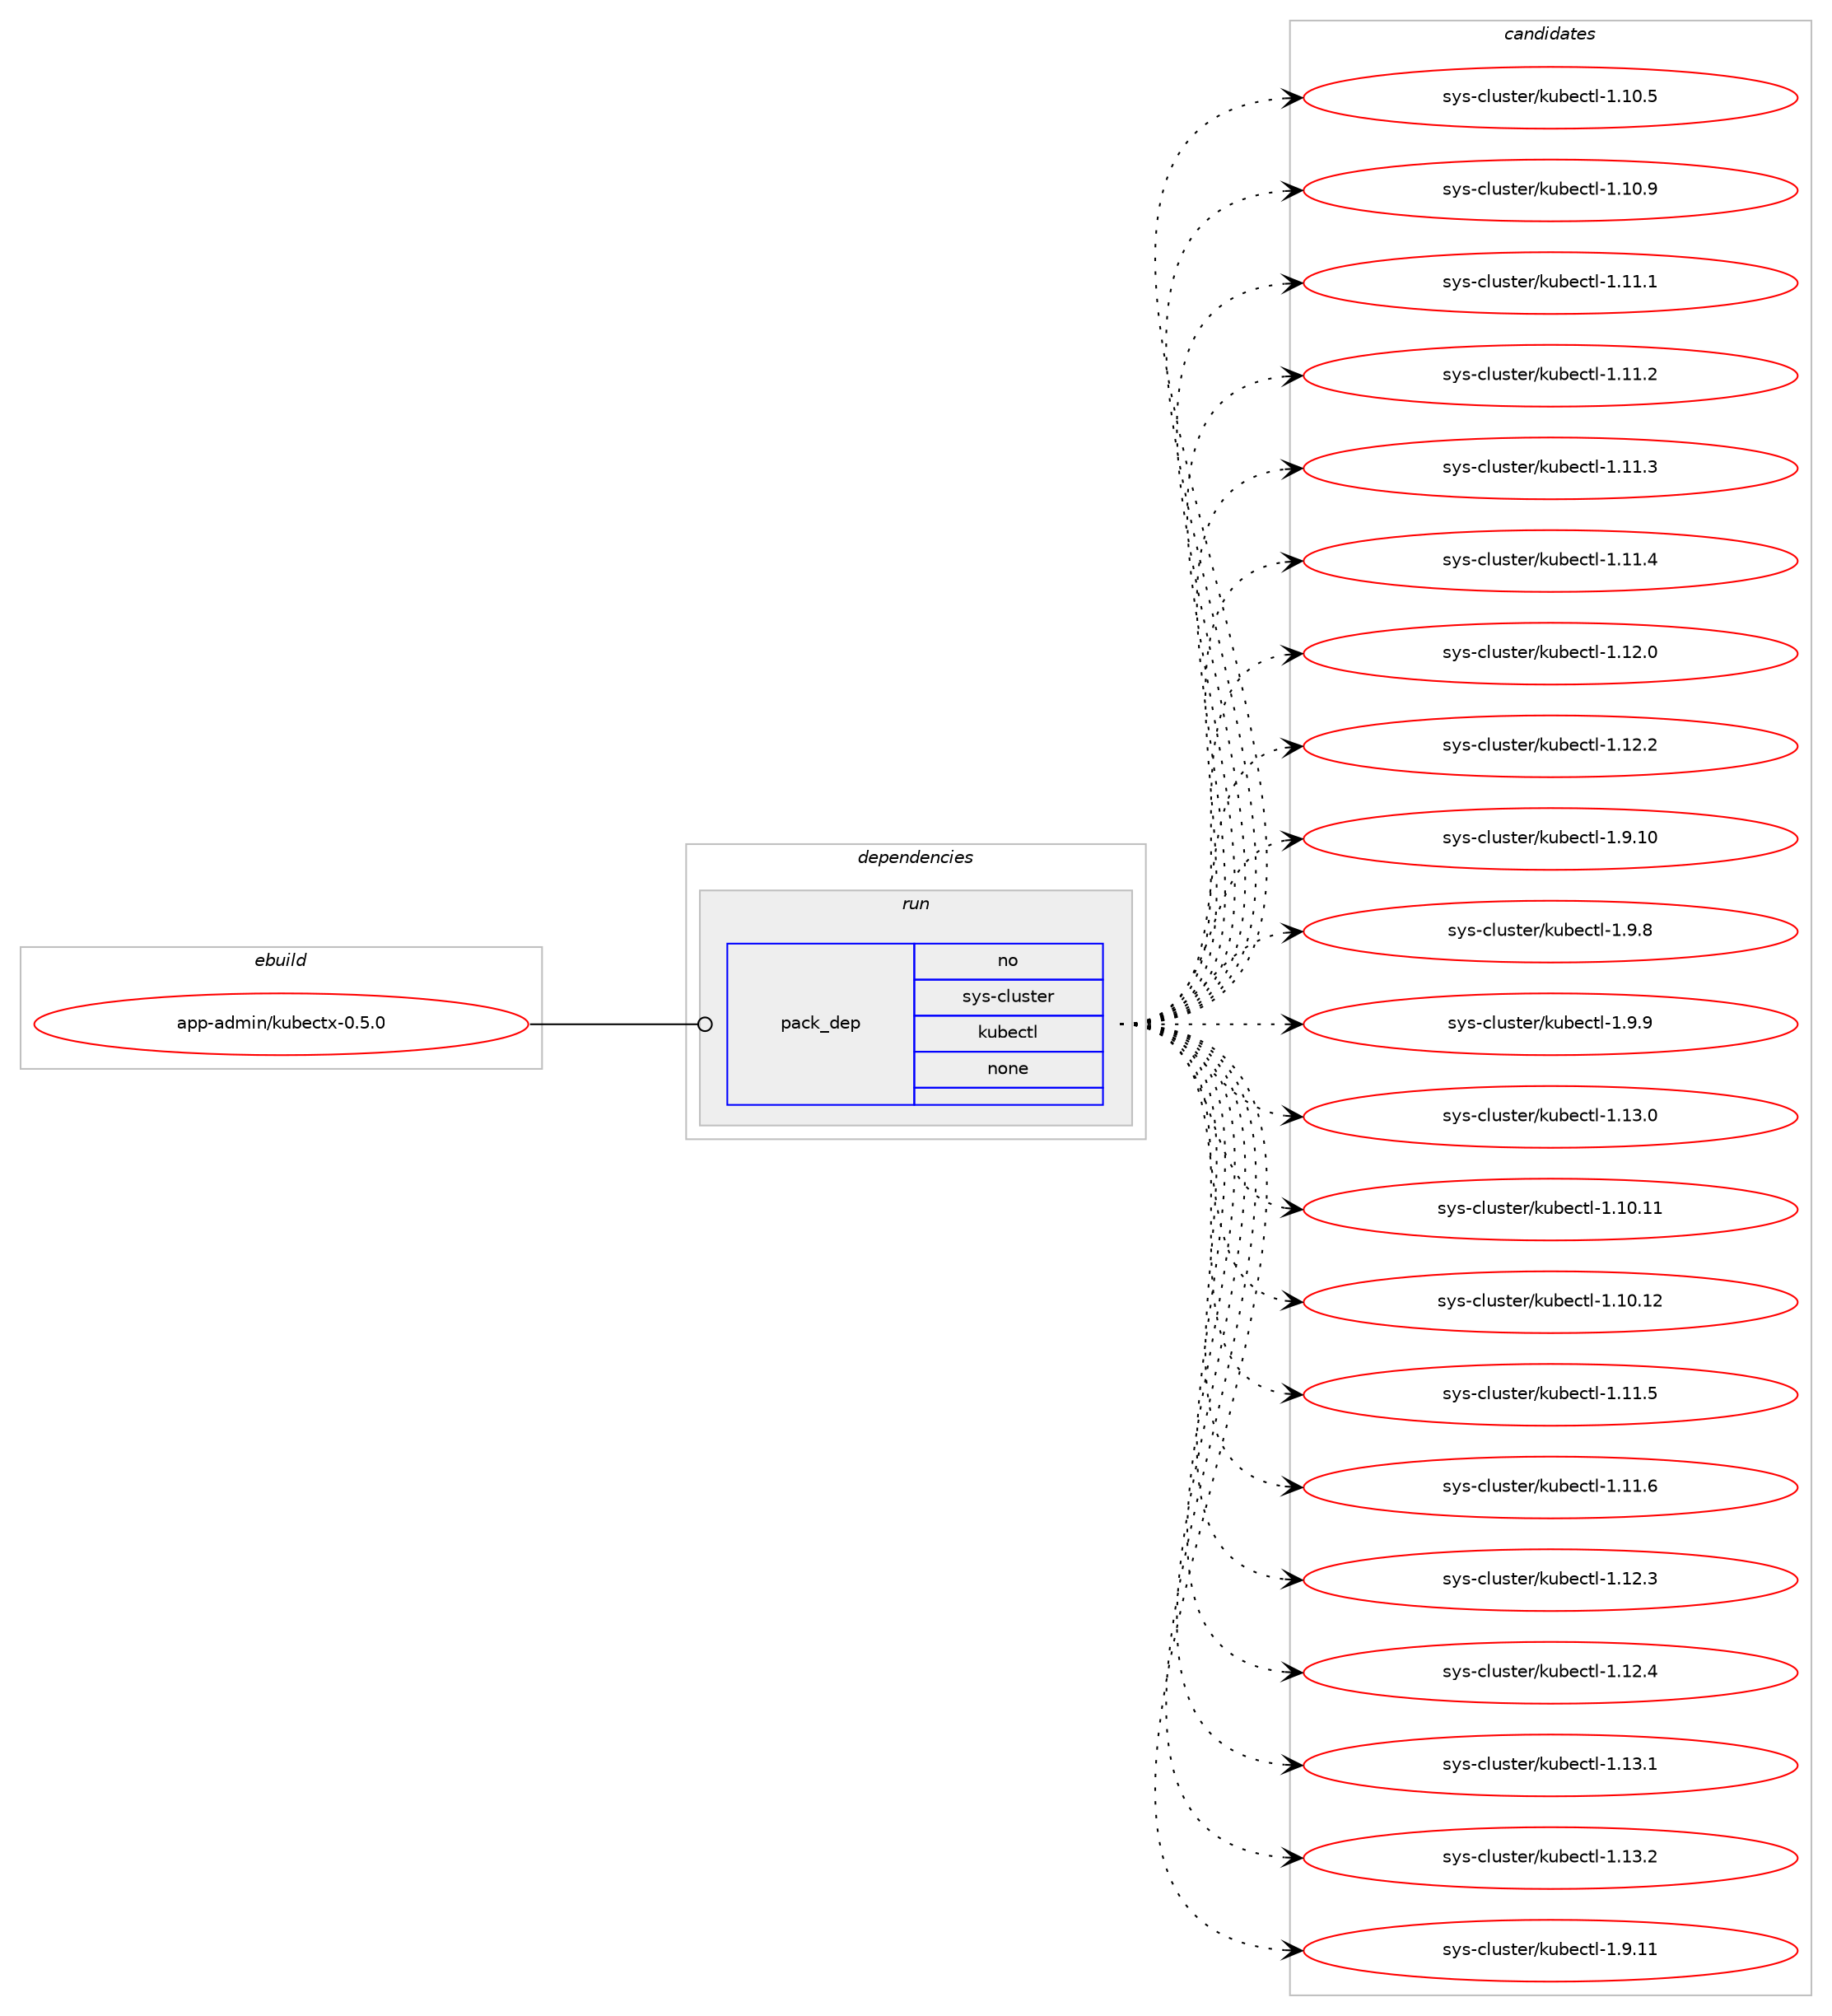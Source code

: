 digraph prolog {

# *************
# Graph options
# *************

newrank=true;
concentrate=true;
compound=true;
graph [rankdir=LR,fontname=Helvetica,fontsize=10,ranksep=1.5];#, ranksep=2.5, nodesep=0.2];
edge  [arrowhead=vee];
node  [fontname=Helvetica,fontsize=10];

# **********
# The ebuild
# **********

subgraph cluster_leftcol {
color=gray;
rank=same;
label=<<i>ebuild</i>>;
id [label="app-admin/kubectx-0.5.0", color=red, width=4, href="../app-admin/kubectx-0.5.0.svg"];
}

# ****************
# The dependencies
# ****************

subgraph cluster_midcol {
color=gray;
label=<<i>dependencies</i>>;
subgraph cluster_compile {
fillcolor="#eeeeee";
style=filled;
label=<<i>compile</i>>;
}
subgraph cluster_compileandrun {
fillcolor="#eeeeee";
style=filled;
label=<<i>compile and run</i>>;
}
subgraph cluster_run {
fillcolor="#eeeeee";
style=filled;
label=<<i>run</i>>;
subgraph pack425 {
dependency541 [label=<<TABLE BORDER="0" CELLBORDER="1" CELLSPACING="0" CELLPADDING="4" WIDTH="220"><TR><TD ROWSPAN="6" CELLPADDING="30">pack_dep</TD></TR><TR><TD WIDTH="110">no</TD></TR><TR><TD>sys-cluster</TD></TR><TR><TD>kubectl</TD></TR><TR><TD>none</TD></TR><TR><TD></TD></TR></TABLE>>, shape=none, color=blue];
}
id:e -> dependency541:w [weight=20,style="solid",arrowhead="odot"];
}
}

# **************
# The candidates
# **************

subgraph cluster_choices {
rank=same;
color=gray;
label=<<i>candidates</i>>;

subgraph choice425 {
color=black;
nodesep=1;
choice115121115459910811711511610111447107117981019911610845494649484653 [label="sys-cluster/kubectl-1.10.5", color=red, width=4,href="../sys-cluster/kubectl-1.10.5.svg"];
choice115121115459910811711511610111447107117981019911610845494649484657 [label="sys-cluster/kubectl-1.10.9", color=red, width=4,href="../sys-cluster/kubectl-1.10.9.svg"];
choice115121115459910811711511610111447107117981019911610845494649494649 [label="sys-cluster/kubectl-1.11.1", color=red, width=4,href="../sys-cluster/kubectl-1.11.1.svg"];
choice115121115459910811711511610111447107117981019911610845494649494650 [label="sys-cluster/kubectl-1.11.2", color=red, width=4,href="../sys-cluster/kubectl-1.11.2.svg"];
choice115121115459910811711511610111447107117981019911610845494649494651 [label="sys-cluster/kubectl-1.11.3", color=red, width=4,href="../sys-cluster/kubectl-1.11.3.svg"];
choice115121115459910811711511610111447107117981019911610845494649494652 [label="sys-cluster/kubectl-1.11.4", color=red, width=4,href="../sys-cluster/kubectl-1.11.4.svg"];
choice115121115459910811711511610111447107117981019911610845494649504648 [label="sys-cluster/kubectl-1.12.0", color=red, width=4,href="../sys-cluster/kubectl-1.12.0.svg"];
choice115121115459910811711511610111447107117981019911610845494649504650 [label="sys-cluster/kubectl-1.12.2", color=red, width=4,href="../sys-cluster/kubectl-1.12.2.svg"];
choice115121115459910811711511610111447107117981019911610845494657464948 [label="sys-cluster/kubectl-1.9.10", color=red, width=4,href="../sys-cluster/kubectl-1.9.10.svg"];
choice1151211154599108117115116101114471071179810199116108454946574656 [label="sys-cluster/kubectl-1.9.8", color=red, width=4,href="../sys-cluster/kubectl-1.9.8.svg"];
choice1151211154599108117115116101114471071179810199116108454946574657 [label="sys-cluster/kubectl-1.9.9", color=red, width=4,href="../sys-cluster/kubectl-1.9.9.svg"];
choice115121115459910811711511610111447107117981019911610845494649514648 [label="sys-cluster/kubectl-1.13.0", color=red, width=4,href="../sys-cluster/kubectl-1.13.0.svg"];
choice11512111545991081171151161011144710711798101991161084549464948464949 [label="sys-cluster/kubectl-1.10.11", color=red, width=4,href="../sys-cluster/kubectl-1.10.11.svg"];
choice11512111545991081171151161011144710711798101991161084549464948464950 [label="sys-cluster/kubectl-1.10.12", color=red, width=4,href="../sys-cluster/kubectl-1.10.12.svg"];
choice115121115459910811711511610111447107117981019911610845494649494653 [label="sys-cluster/kubectl-1.11.5", color=red, width=4,href="../sys-cluster/kubectl-1.11.5.svg"];
choice115121115459910811711511610111447107117981019911610845494649494654 [label="sys-cluster/kubectl-1.11.6", color=red, width=4,href="../sys-cluster/kubectl-1.11.6.svg"];
choice115121115459910811711511610111447107117981019911610845494649504651 [label="sys-cluster/kubectl-1.12.3", color=red, width=4,href="../sys-cluster/kubectl-1.12.3.svg"];
choice115121115459910811711511610111447107117981019911610845494649504652 [label="sys-cluster/kubectl-1.12.4", color=red, width=4,href="../sys-cluster/kubectl-1.12.4.svg"];
choice115121115459910811711511610111447107117981019911610845494649514649 [label="sys-cluster/kubectl-1.13.1", color=red, width=4,href="../sys-cluster/kubectl-1.13.1.svg"];
choice115121115459910811711511610111447107117981019911610845494649514650 [label="sys-cluster/kubectl-1.13.2", color=red, width=4,href="../sys-cluster/kubectl-1.13.2.svg"];
choice115121115459910811711511610111447107117981019911610845494657464949 [label="sys-cluster/kubectl-1.9.11", color=red, width=4,href="../sys-cluster/kubectl-1.9.11.svg"];
dependency541:e -> choice115121115459910811711511610111447107117981019911610845494649484653:w [style=dotted,weight="100"];
dependency541:e -> choice115121115459910811711511610111447107117981019911610845494649484657:w [style=dotted,weight="100"];
dependency541:e -> choice115121115459910811711511610111447107117981019911610845494649494649:w [style=dotted,weight="100"];
dependency541:e -> choice115121115459910811711511610111447107117981019911610845494649494650:w [style=dotted,weight="100"];
dependency541:e -> choice115121115459910811711511610111447107117981019911610845494649494651:w [style=dotted,weight="100"];
dependency541:e -> choice115121115459910811711511610111447107117981019911610845494649494652:w [style=dotted,weight="100"];
dependency541:e -> choice115121115459910811711511610111447107117981019911610845494649504648:w [style=dotted,weight="100"];
dependency541:e -> choice115121115459910811711511610111447107117981019911610845494649504650:w [style=dotted,weight="100"];
dependency541:e -> choice115121115459910811711511610111447107117981019911610845494657464948:w [style=dotted,weight="100"];
dependency541:e -> choice1151211154599108117115116101114471071179810199116108454946574656:w [style=dotted,weight="100"];
dependency541:e -> choice1151211154599108117115116101114471071179810199116108454946574657:w [style=dotted,weight="100"];
dependency541:e -> choice115121115459910811711511610111447107117981019911610845494649514648:w [style=dotted,weight="100"];
dependency541:e -> choice11512111545991081171151161011144710711798101991161084549464948464949:w [style=dotted,weight="100"];
dependency541:e -> choice11512111545991081171151161011144710711798101991161084549464948464950:w [style=dotted,weight="100"];
dependency541:e -> choice115121115459910811711511610111447107117981019911610845494649494653:w [style=dotted,weight="100"];
dependency541:e -> choice115121115459910811711511610111447107117981019911610845494649494654:w [style=dotted,weight="100"];
dependency541:e -> choice115121115459910811711511610111447107117981019911610845494649504651:w [style=dotted,weight="100"];
dependency541:e -> choice115121115459910811711511610111447107117981019911610845494649504652:w [style=dotted,weight="100"];
dependency541:e -> choice115121115459910811711511610111447107117981019911610845494649514649:w [style=dotted,weight="100"];
dependency541:e -> choice115121115459910811711511610111447107117981019911610845494649514650:w [style=dotted,weight="100"];
dependency541:e -> choice115121115459910811711511610111447107117981019911610845494657464949:w [style=dotted,weight="100"];
}
}

}

